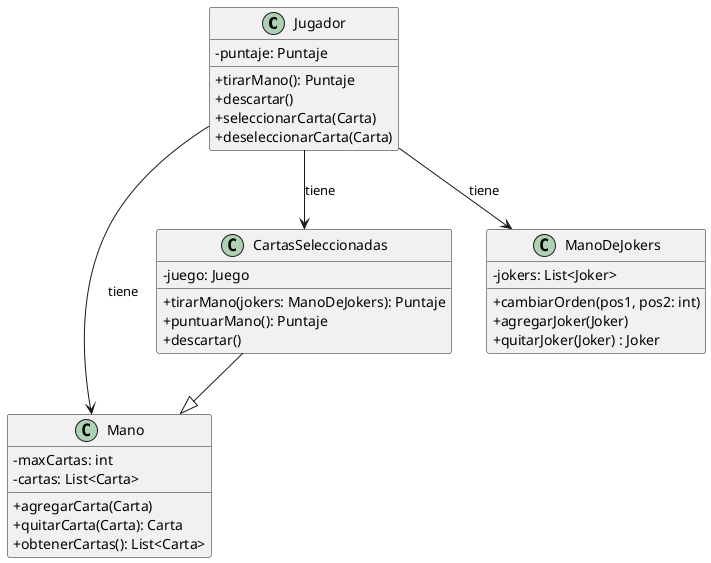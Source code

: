 @startuml Clases
skinparam classAttributeIconSize 0
'class Juego {
'-ronda: Ronda
'-jugador: Jugador
'-tienda: Tienda
'-mazo: Mazo
'-panel: Panel
'+Juego()
'}

class Jugador {
-puntaje: Puntaje
+tirarMano(): Puntaje
+descartar()
+seleccionarCarta(Carta)
+deseleccionarCarta(Carta)
}

class Mano {
-maxCartas: int
-cartas: List<Carta>
+agregarCarta(Carta)
+quitarCarta(Carta): Carta
+obtenerCartas(): List<Carta>
}

class CartasSeleccionadas {
-juego: Juego
+tirarMano(jokers: ManoDeJokers): Puntaje
+puntuarMano(): Puntaje
+descartar()
}

class ManoDeJokers {
-jokers: List<Joker>
+cambiarOrden(pos1, pos2: int)
+agregarJoker(Joker)
+quitarJoker(Joker) : Joker
}

Jugador --> Mano: "tiene"
Jugador --> CartasSeleccionadas: "tiene"
Jugador --> ManoDeJokers: "tiene"
CartasSeleccionadas --|> Mano
@enduml